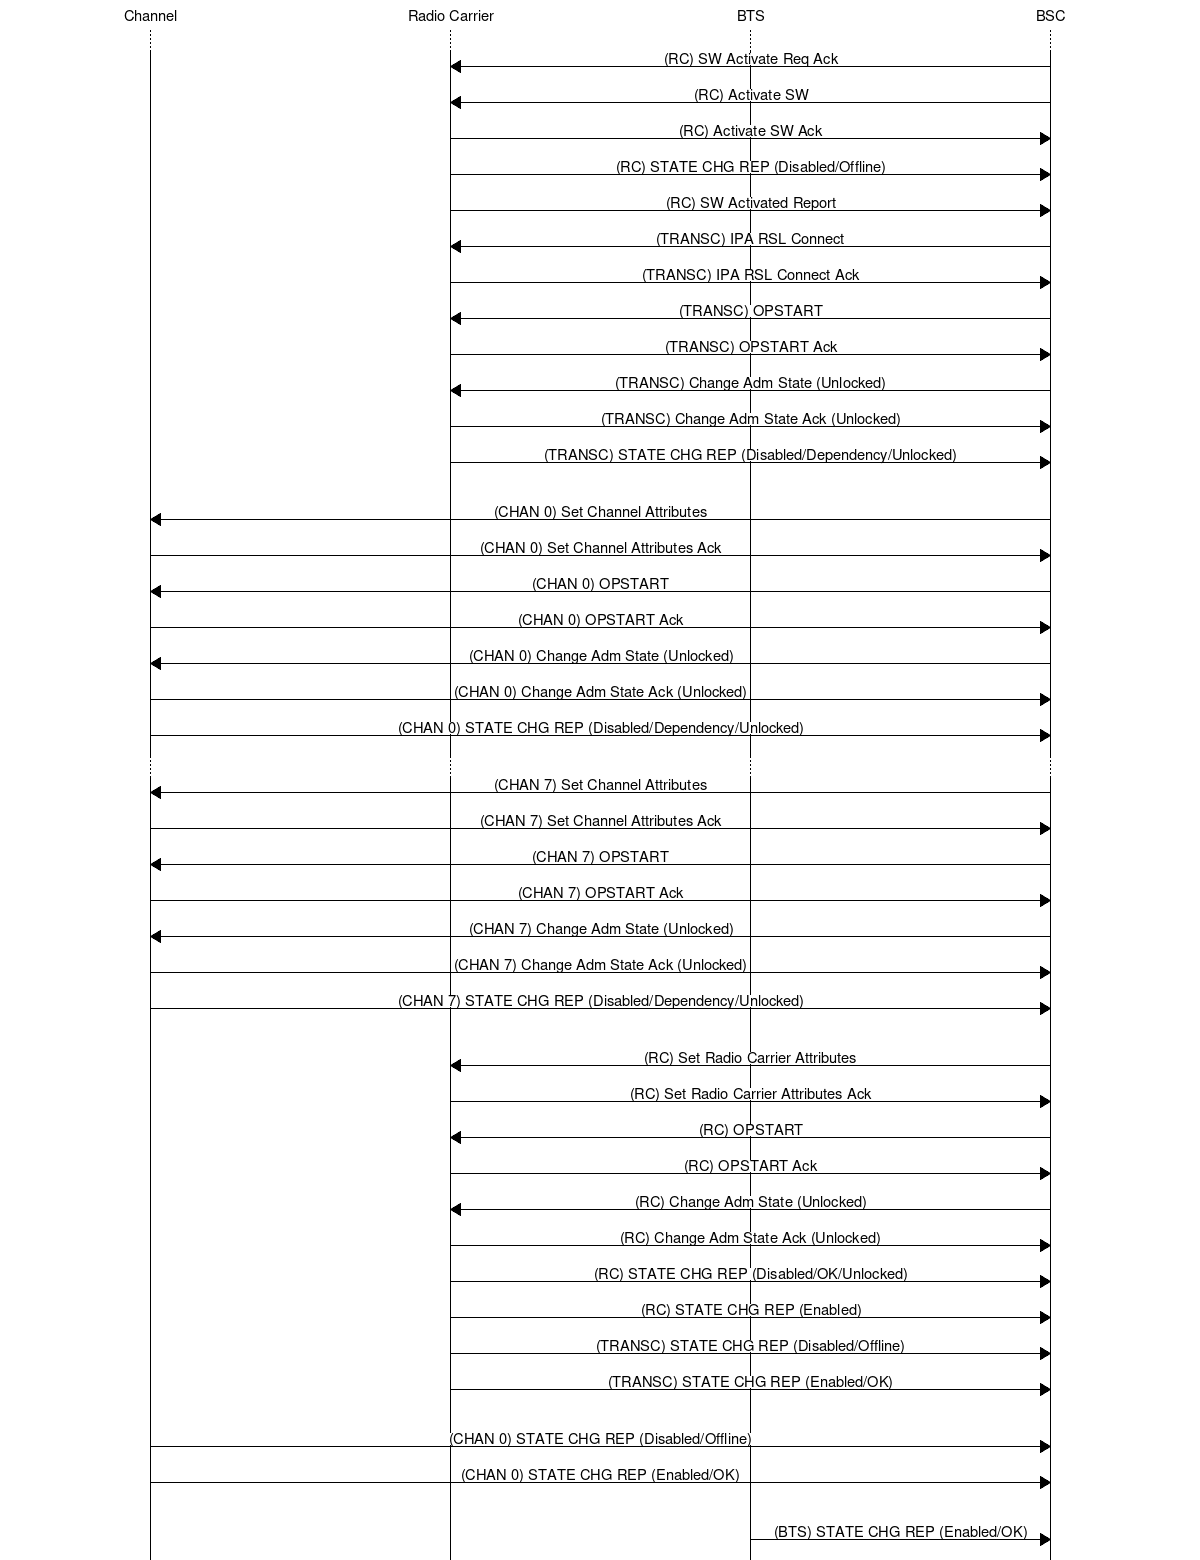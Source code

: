 msc {
	hscale = 2;

	chan [label="Channel"], rc [label="Radio Carrier"], bts [label="BTS"], bsc [label="BSC"];

	...;
	rc <= bsc   [label="(RC) SW Activate Req Ack"];
	rc <= bsc   [label="(RC) Activate SW"];
	rc => bsc   [label="(RC) Activate SW Ack"];
	rc => bsc   [label="(RC) STATE CHG REP (Disabled/Offline)"];
	rc => bsc   [label="(RC) SW Activated Report"];
	rc <= bsc   [label="(TRANSC) IPA RSL Connect"];
	rc => bsc   [label="(TRANSC) IPA RSL Connect Ack"];
	rc <= bsc   [label="(TRANSC) OPSTART"];
	rc => bsc   [label="(TRANSC) OPSTART Ack"];
	rc <= bsc   [label="(TRANSC) Change Adm State (Unlocked)"];
	rc => bsc   [label="(TRANSC) Change Adm State Ack (Unlocked)"];
	rc => bsc   [label="(TRANSC) STATE CHG REP (Disabled/Dependency/Unlocked)"];
	|||;
	chan <= bsc [label="(CHAN 0) Set Channel Attributes"];
	chan => bsc [label="(CHAN 0) Set Channel Attributes Ack"];
	chan <= bsc [label="(CHAN 0) OPSTART"];
	chan => bsc [label="(CHAN 0) OPSTART Ack"];
	chan <= bsc [label="(CHAN 0) Change Adm State (Unlocked)"];
	chan => bsc [label="(CHAN 0) Change Adm State Ack (Unlocked)"];
	chan => bsc [label="(CHAN 0) STATE CHG REP (Disabled/Dependency/Unlocked)"];
	...;
	chan <= bsc [label="(CHAN 7) Set Channel Attributes"];
	chan => bsc [label="(CHAN 7) Set Channel Attributes Ack"];
	chan <= bsc [label="(CHAN 7) OPSTART"];
	chan => bsc [label="(CHAN 7) OPSTART Ack"];
	chan <= bsc [label="(CHAN 7) Change Adm State (Unlocked)"];
	chan => bsc [label="(CHAN 7) Change Adm State Ack (Unlocked)"];
	chan => bsc [label="(CHAN 7) STATE CHG REP (Disabled/Dependency/Unlocked)"];
	|||;
	rc <= bsc   [label="(RC) Set Radio Carrier Attributes"];
	rc => bsc   [label="(RC) Set Radio Carrier Attributes Ack"];
	rc <= bsc   [label="(RC) OPSTART"];
	rc => bsc   [label="(RC) OPSTART Ack"];
	rc <= bsc   [label="(RC) Change Adm State (Unlocked)"];
	rc => bsc   [label="(RC) Change Adm State Ack (Unlocked)"];
	rc => bsc   [label="(RC) STATE CHG REP (Disabled/OK/Unlocked)"];
	rc => bsc   [label="(RC) STATE CHG REP (Enabled)"];
	rc => bsc   [label="(TRANSC) STATE CHG REP (Disabled/Offline)"];
	rc => bsc   [label="(TRANSC) STATE CHG REP (Enabled/OK)"];
	|||;
	chan => bsc [label="(CHAN 0) STATE CHG REP (Disabled/Offline)"];
	chan => bsc [label="(CHAN 0) STATE CHG REP (Enabled/OK)"];
	|||;
	bts => bsc  [label="(BTS) STATE CHG REP (Enabled/OK)"];
}
